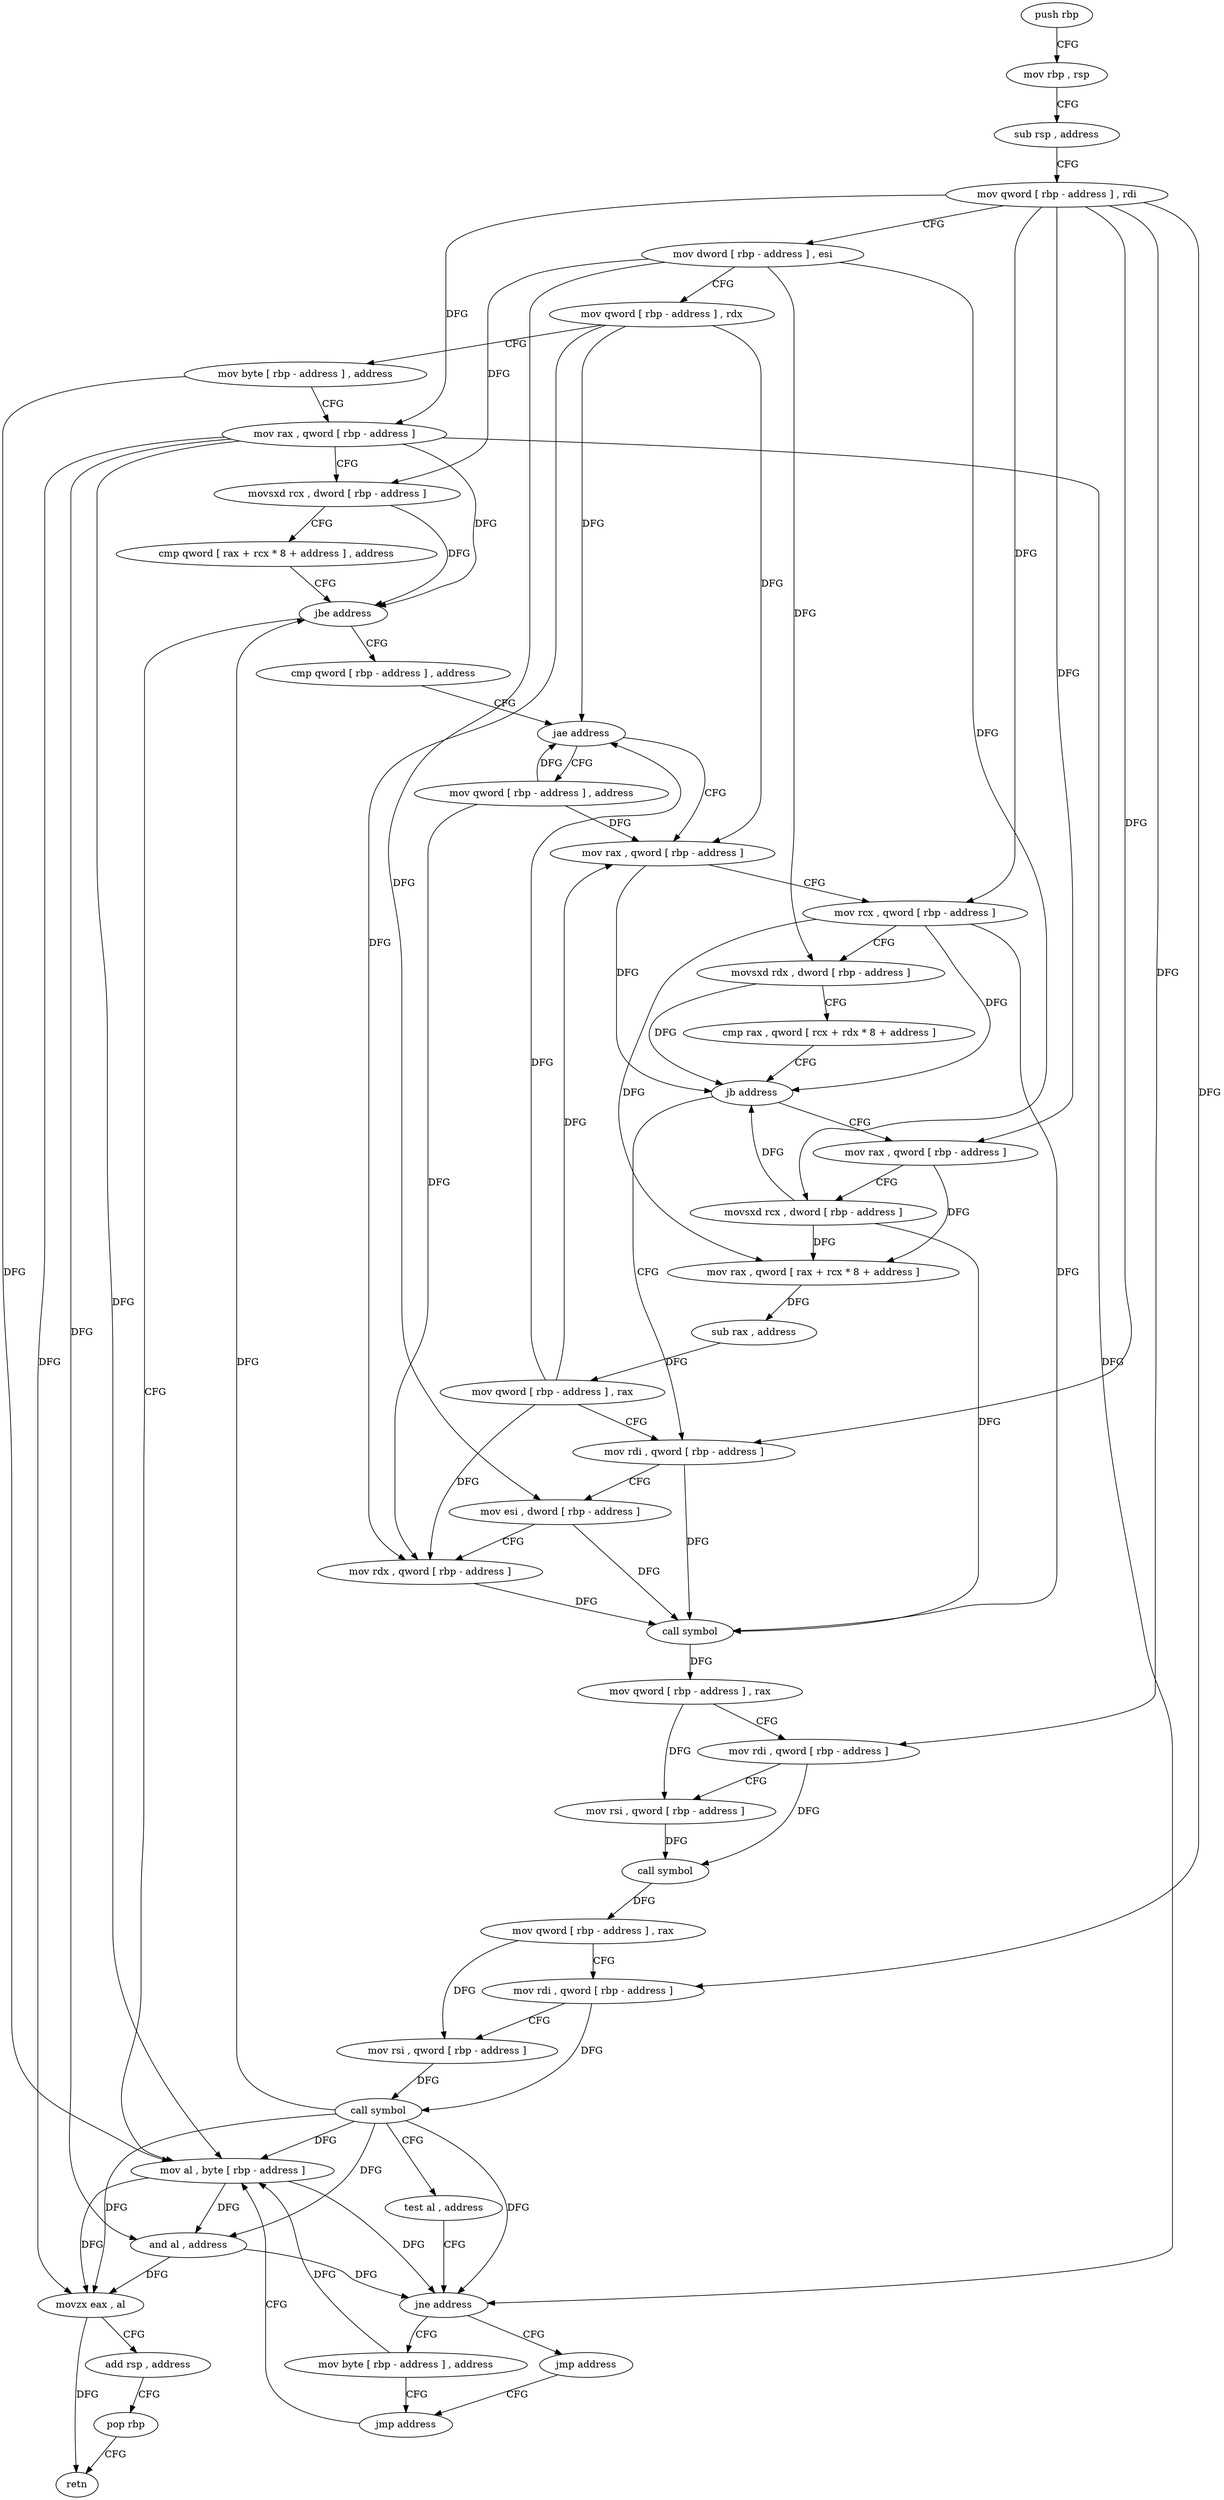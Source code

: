 digraph "func" {
"75856" [label = "push rbp" ]
"75857" [label = "mov rbp , rsp" ]
"75860" [label = "sub rsp , address" ]
"75864" [label = "mov qword [ rbp - address ] , rdi" ]
"75868" [label = "mov dword [ rbp - address ] , esi" ]
"75871" [label = "mov qword [ rbp - address ] , rdx" ]
"75875" [label = "mov byte [ rbp - address ] , address" ]
"75879" [label = "mov rax , qword [ rbp - address ]" ]
"75883" [label = "movsxd rcx , dword [ rbp - address ]" ]
"75887" [label = "cmp qword [ rax + rcx * 8 + address ] , address" ]
"75896" [label = "jbe address" ]
"76045" [label = "mov al , byte [ rbp - address ]" ]
"75902" [label = "cmp qword [ rbp - address ] , address" ]
"76048" [label = "and al , address" ]
"76050" [label = "movzx eax , al" ]
"76053" [label = "add rsp , address" ]
"76057" [label = "pop rbp" ]
"76058" [label = "retn" ]
"75907" [label = "jae address" ]
"75921" [label = "mov rax , qword [ rbp - address ]" ]
"75913" [label = "mov qword [ rbp - address ] , address" ]
"75925" [label = "mov rcx , qword [ rbp - address ]" ]
"75929" [label = "movsxd rdx , dword [ rbp - address ]" ]
"75933" [label = "cmp rax , qword [ rcx + rdx * 8 + address ]" ]
"75941" [label = "jb address" ]
"75973" [label = "mov rdi , qword [ rbp - address ]" ]
"75947" [label = "mov rax , qword [ rbp - address ]" ]
"75977" [label = "mov esi , dword [ rbp - address ]" ]
"75980" [label = "mov rdx , qword [ rbp - address ]" ]
"75984" [label = "call symbol" ]
"75989" [label = "mov qword [ rbp - address ] , rax" ]
"75993" [label = "mov rdi , qword [ rbp - address ]" ]
"75997" [label = "mov rsi , qword [ rbp - address ]" ]
"76001" [label = "call symbol" ]
"76006" [label = "mov qword [ rbp - address ] , rax" ]
"76010" [label = "mov rdi , qword [ rbp - address ]" ]
"76014" [label = "mov rsi , qword [ rbp - address ]" ]
"76018" [label = "call symbol" ]
"76023" [label = "test al , address" ]
"76025" [label = "jne address" ]
"76036" [label = "mov byte [ rbp - address ] , address" ]
"76031" [label = "jmp address" ]
"75951" [label = "movsxd rcx , dword [ rbp - address ]" ]
"75955" [label = "mov rax , qword [ rax + rcx * 8 + address ]" ]
"75963" [label = "sub rax , address" ]
"75969" [label = "mov qword [ rbp - address ] , rax" ]
"76040" [label = "jmp address" ]
"75856" -> "75857" [ label = "CFG" ]
"75857" -> "75860" [ label = "CFG" ]
"75860" -> "75864" [ label = "CFG" ]
"75864" -> "75868" [ label = "CFG" ]
"75864" -> "75879" [ label = "DFG" ]
"75864" -> "75925" [ label = "DFG" ]
"75864" -> "75973" [ label = "DFG" ]
"75864" -> "75993" [ label = "DFG" ]
"75864" -> "76010" [ label = "DFG" ]
"75864" -> "75947" [ label = "DFG" ]
"75868" -> "75871" [ label = "CFG" ]
"75868" -> "75883" [ label = "DFG" ]
"75868" -> "75929" [ label = "DFG" ]
"75868" -> "75977" [ label = "DFG" ]
"75868" -> "75951" [ label = "DFG" ]
"75871" -> "75875" [ label = "CFG" ]
"75871" -> "75907" [ label = "DFG" ]
"75871" -> "75921" [ label = "DFG" ]
"75871" -> "75980" [ label = "DFG" ]
"75875" -> "75879" [ label = "CFG" ]
"75875" -> "76045" [ label = "DFG" ]
"75879" -> "75883" [ label = "CFG" ]
"75879" -> "75896" [ label = "DFG" ]
"75879" -> "76045" [ label = "DFG" ]
"75879" -> "76048" [ label = "DFG" ]
"75879" -> "76050" [ label = "DFG" ]
"75879" -> "76025" [ label = "DFG" ]
"75883" -> "75887" [ label = "CFG" ]
"75883" -> "75896" [ label = "DFG" ]
"75887" -> "75896" [ label = "CFG" ]
"75896" -> "76045" [ label = "CFG" ]
"75896" -> "75902" [ label = "CFG" ]
"76045" -> "76048" [ label = "DFG" ]
"76045" -> "76050" [ label = "DFG" ]
"76045" -> "76025" [ label = "DFG" ]
"75902" -> "75907" [ label = "CFG" ]
"76048" -> "76050" [ label = "DFG" ]
"76048" -> "76025" [ label = "DFG" ]
"76050" -> "76053" [ label = "CFG" ]
"76050" -> "76058" [ label = "DFG" ]
"76053" -> "76057" [ label = "CFG" ]
"76057" -> "76058" [ label = "CFG" ]
"75907" -> "75921" [ label = "CFG" ]
"75907" -> "75913" [ label = "CFG" ]
"75921" -> "75925" [ label = "CFG" ]
"75921" -> "75941" [ label = "DFG" ]
"75913" -> "75921" [ label = "DFG" ]
"75913" -> "75907" [ label = "DFG" ]
"75913" -> "75980" [ label = "DFG" ]
"75925" -> "75929" [ label = "CFG" ]
"75925" -> "75941" [ label = "DFG" ]
"75925" -> "75984" [ label = "DFG" ]
"75925" -> "75955" [ label = "DFG" ]
"75929" -> "75933" [ label = "CFG" ]
"75929" -> "75941" [ label = "DFG" ]
"75933" -> "75941" [ label = "CFG" ]
"75941" -> "75973" [ label = "CFG" ]
"75941" -> "75947" [ label = "CFG" ]
"75973" -> "75977" [ label = "CFG" ]
"75973" -> "75984" [ label = "DFG" ]
"75947" -> "75951" [ label = "CFG" ]
"75947" -> "75955" [ label = "DFG" ]
"75977" -> "75980" [ label = "CFG" ]
"75977" -> "75984" [ label = "DFG" ]
"75980" -> "75984" [ label = "DFG" ]
"75984" -> "75989" [ label = "DFG" ]
"75989" -> "75993" [ label = "CFG" ]
"75989" -> "75997" [ label = "DFG" ]
"75993" -> "75997" [ label = "CFG" ]
"75993" -> "76001" [ label = "DFG" ]
"75997" -> "76001" [ label = "DFG" ]
"76001" -> "76006" [ label = "DFG" ]
"76006" -> "76010" [ label = "CFG" ]
"76006" -> "76014" [ label = "DFG" ]
"76010" -> "76014" [ label = "CFG" ]
"76010" -> "76018" [ label = "DFG" ]
"76014" -> "76018" [ label = "DFG" ]
"76018" -> "76023" [ label = "CFG" ]
"76018" -> "76048" [ label = "DFG" ]
"76018" -> "76050" [ label = "DFG" ]
"76018" -> "75896" [ label = "DFG" ]
"76018" -> "76045" [ label = "DFG" ]
"76018" -> "76025" [ label = "DFG" ]
"76023" -> "76025" [ label = "CFG" ]
"76025" -> "76036" [ label = "CFG" ]
"76025" -> "76031" [ label = "CFG" ]
"76036" -> "76040" [ label = "CFG" ]
"76036" -> "76045" [ label = "DFG" ]
"76031" -> "76040" [ label = "CFG" ]
"75951" -> "75955" [ label = "DFG" ]
"75951" -> "75984" [ label = "DFG" ]
"75951" -> "75941" [ label = "DFG" ]
"75955" -> "75963" [ label = "DFG" ]
"75963" -> "75969" [ label = "DFG" ]
"75969" -> "75973" [ label = "CFG" ]
"75969" -> "75907" [ label = "DFG" ]
"75969" -> "75921" [ label = "DFG" ]
"75969" -> "75980" [ label = "DFG" ]
"76040" -> "76045" [ label = "CFG" ]
}
